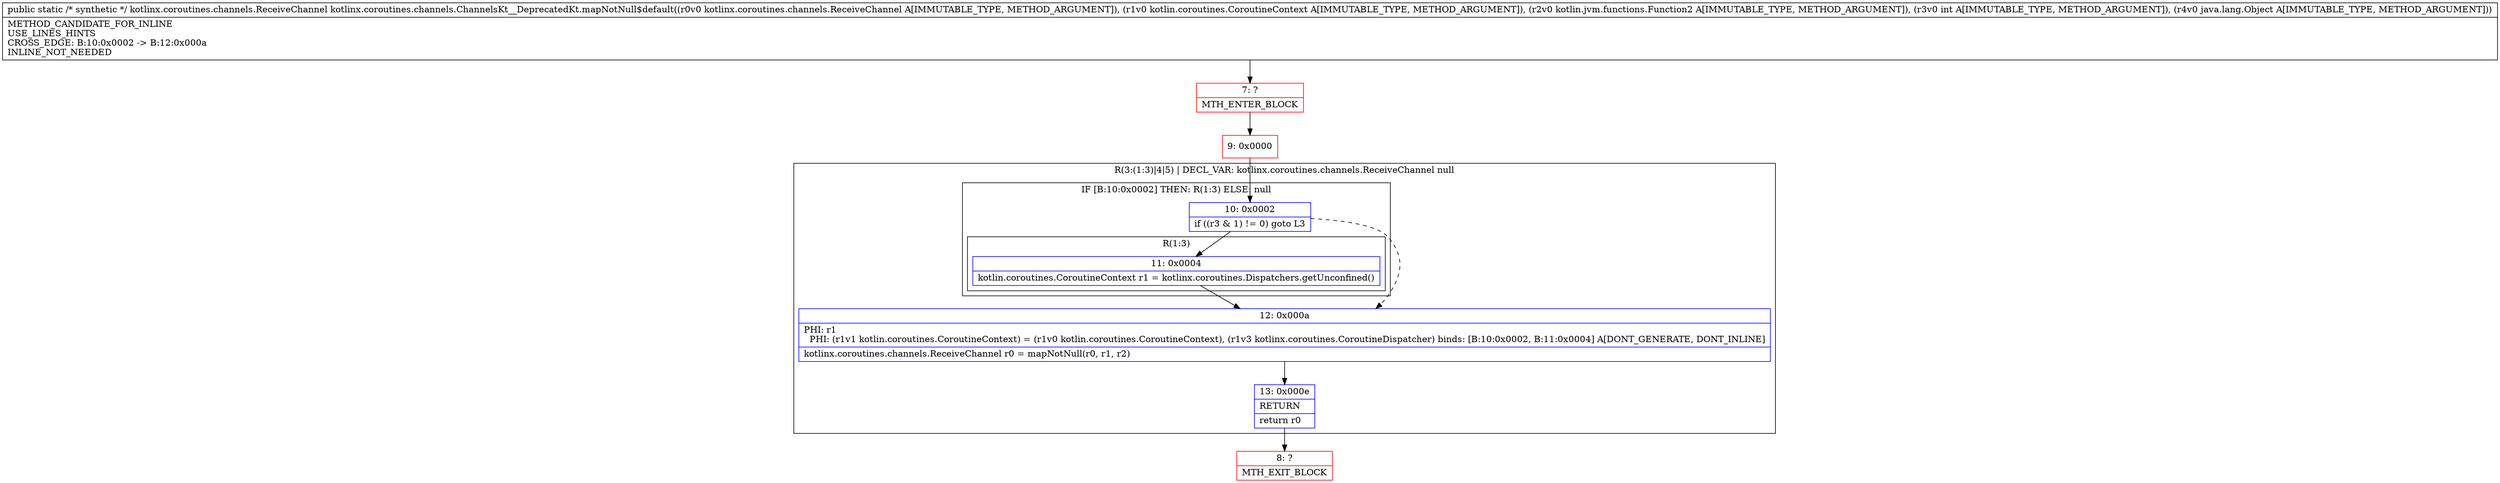 digraph "CFG forkotlinx.coroutines.channels.ChannelsKt__DeprecatedKt.mapNotNull$default(Lkotlinx\/coroutines\/channels\/ReceiveChannel;Lkotlin\/coroutines\/CoroutineContext;Lkotlin\/jvm\/functions\/Function2;ILjava\/lang\/Object;)Lkotlinx\/coroutines\/channels\/ReceiveChannel;" {
subgraph cluster_Region_1903285809 {
label = "R(3:(1:3)|4|5) | DECL_VAR: kotlinx.coroutines.channels.ReceiveChannel null\l";
node [shape=record,color=blue];
subgraph cluster_IfRegion_278734957 {
label = "IF [B:10:0x0002] THEN: R(1:3) ELSE: null";
node [shape=record,color=blue];
Node_10 [shape=record,label="{10\:\ 0x0002|if ((r3 & 1) != 0) goto L3\l}"];
subgraph cluster_Region_1915658504 {
label = "R(1:3)";
node [shape=record,color=blue];
Node_11 [shape=record,label="{11\:\ 0x0004|kotlin.coroutines.CoroutineContext r1 = kotlinx.coroutines.Dispatchers.getUnconfined()\l}"];
}
}
Node_12 [shape=record,label="{12\:\ 0x000a|PHI: r1 \l  PHI: (r1v1 kotlin.coroutines.CoroutineContext) = (r1v0 kotlin.coroutines.CoroutineContext), (r1v3 kotlinx.coroutines.CoroutineDispatcher) binds: [B:10:0x0002, B:11:0x0004] A[DONT_GENERATE, DONT_INLINE]\l|kotlinx.coroutines.channels.ReceiveChannel r0 = mapNotNull(r0, r1, r2)\l}"];
Node_13 [shape=record,label="{13\:\ 0x000e|RETURN\l|return r0\l}"];
}
Node_7 [shape=record,color=red,label="{7\:\ ?|MTH_ENTER_BLOCK\l}"];
Node_9 [shape=record,color=red,label="{9\:\ 0x0000}"];
Node_8 [shape=record,color=red,label="{8\:\ ?|MTH_EXIT_BLOCK\l}"];
MethodNode[shape=record,label="{public static \/* synthetic *\/ kotlinx.coroutines.channels.ReceiveChannel kotlinx.coroutines.channels.ChannelsKt__DeprecatedKt.mapNotNull$default((r0v0 kotlinx.coroutines.channels.ReceiveChannel A[IMMUTABLE_TYPE, METHOD_ARGUMENT]), (r1v0 kotlin.coroutines.CoroutineContext A[IMMUTABLE_TYPE, METHOD_ARGUMENT]), (r2v0 kotlin.jvm.functions.Function2 A[IMMUTABLE_TYPE, METHOD_ARGUMENT]), (r3v0 int A[IMMUTABLE_TYPE, METHOD_ARGUMENT]), (r4v0 java.lang.Object A[IMMUTABLE_TYPE, METHOD_ARGUMENT]))  | METHOD_CANDIDATE_FOR_INLINE\lUSE_LINES_HINTS\lCROSS_EDGE: B:10:0x0002 \-\> B:12:0x000a\lINLINE_NOT_NEEDED\l}"];
MethodNode -> Node_7;Node_10 -> Node_11;
Node_10 -> Node_12[style=dashed];
Node_11 -> Node_12;
Node_12 -> Node_13;
Node_13 -> Node_8;
Node_7 -> Node_9;
Node_9 -> Node_10;
}


